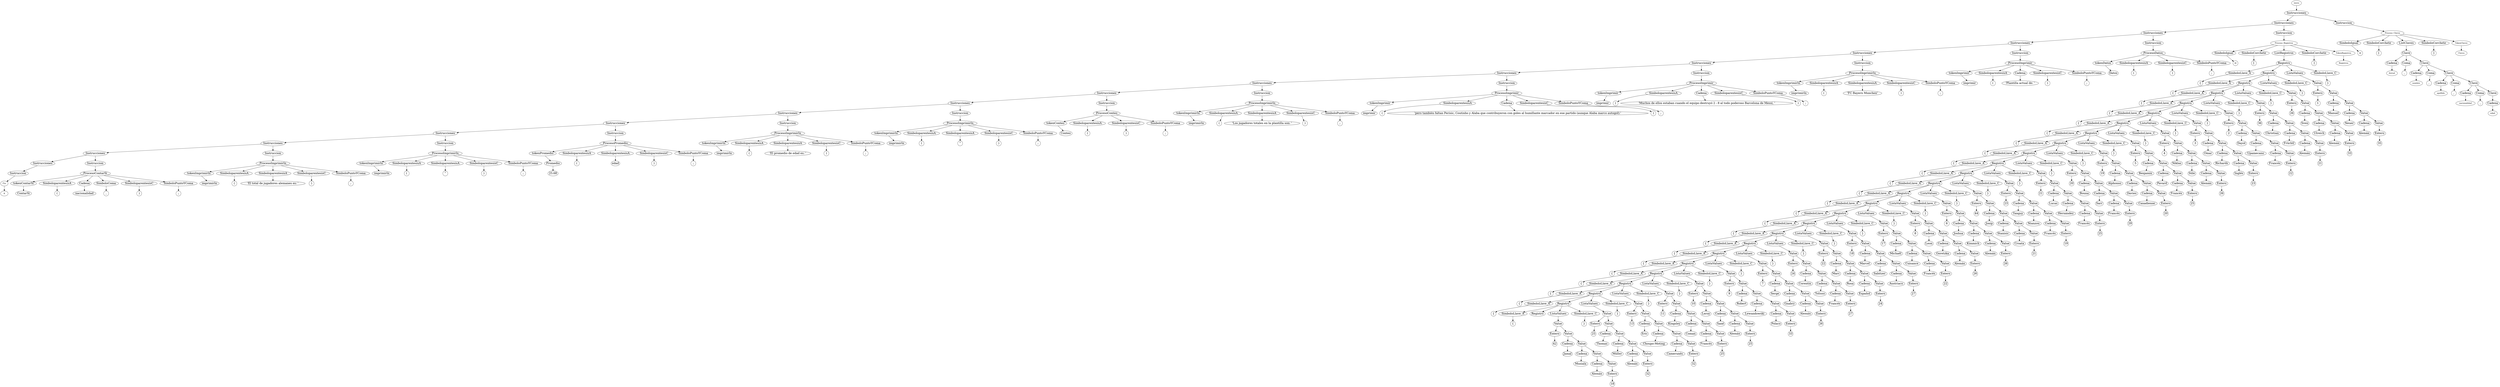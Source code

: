 digraph Arbol{
{
node [margin=0 fontsize=20 width=0.5 style=filleed]
Instrucciones0[label="Instrucciones"]
Instrucciones1[label="Instrucciones"]
Instruccion1[label="Instruccion"]
Simboloigual0[label="SimboloIgual"]
igual0[label="="]
SimboloCorchete0[label="SimboloCorchete"]
CorcheteA0[label="["]
ListClaves0[label="ListClaves"]
Clave0[label="Clave"]
Cadena0[label="Cadena"]
SimboloComa0[label="Coma"]
Coma0[label=","]
Clave1[label="Clave"]
Cadena1[label="Cadena"]
SimboloComa1[label="Coma"]
Coma1[label=","]
Clave2[label="Clave"]
Cadena2[label="Cadena"]
SimboloComa2[label="Coma"]
Coma2[label=","]
Clave3[label="Clave"]
Cadena3[label="Cadena"]
SimboloComa3[label="Coma"]
Coma3[label=","]
Clave4[label="Clave"]
Cadena4[label="Cadena"]
SimboloCorchete1[label="SimboloCorchete"]
CorcheteC1[label="]"]
Instrucciones2[label="Instrucciones"]
Instruccion2[label="Instruccion"]
Simboloigual1[label="SimboloIgual"]
igual1[label="="]
SimboloCorchete2[label="SimboloCorchete"]
CorcheteA2[label="["]
ListRegistros0[label="ListRegistros"]
Registro0[label="Registro"]
SimbolollaveA0[label="SimboloLlave_A"]
llaveA0[label="{"]
Registro1[label="Registro"]
listValues0[label="ListaValues"]
Value0[label="Value"]
Entero0[label="Entero"]
NumE0[label="1"]
Value1[label="Value"]
Cadena5[label="Cadena"]
CadenaTexto5[label="Manuel"]
Value2[label="Value"]
Cadena6[label="Cadena"]
CadenaTexto6[label="Neuer"]
Value3[label="Value"]
Cadena7[label="Cadena"]
CadenaTexto7[label="Alemán"]
Value4[label="Value"]
Entero1[label="Entero"]
NumE1[label="35"]
SimbolollaveC1[label="SimboloLlave_C"]
llaveC1[label="}"]
SimbolollaveA2[label="SimboloLlave_A"]
llaveA2[label="{"]
Registro2[label="Registro"]
listValues1[label="ListaValues"]
Value5[label="Value"]
Entero2[label="Entero"]
NumE2[label="26"]
Value6[label="Value"]
Cadena8[label="Cadena"]
CadenaTexto8[label="Sven"]
Value7[label="Value"]
Cadena9[label="Cadena"]
CadenaTexto9[label="Ulreich"]
Value8[label="Value"]
Cadena10[label="Cadena"]
CadenaTexto10[label="Alemán"]
Value9[label="Value"]
Entero3[label="Entero"]
NumE3[label="33"]
SimbolollaveC3[label="SimboloLlave_C"]
llaveC3[label="}"]
SimbolollaveA4[label="SimboloLlave_A"]
llaveA4[label="{"]
Registro3[label="Registro"]
listValues2[label="ListaValues"]
Value10[label="Value"]
Entero4[label="Entero"]
NumE4[label="36"]
Value11[label="Value"]
Cadena11[label="Cadena"]
CadenaTexto11[label="Christian"]
Value12[label="Value"]
Cadena12[label="Cadena"]
CadenaTexto12[label="Früchtl"]
Value13[label="Value"]
Cadena13[label="Cadena"]
CadenaTexto13[label="Alemán"]
Value14[label="Value"]
Entero5[label="Entero"]
NumE5[label="21"]
SimbolollaveC5[label="SimboloLlave_C"]
llaveC5[label="}"]
SimbolollaveA6[label="SimboloLlave_A"]
llaveA6[label="{"]
Registro4[label="Registro"]
listValues3[label="ListaValues"]
Value15[label="Value"]
Entero6[label="Entero"]
NumE6[label="2"]
Value16[label="Value"]
Cadena14[label="Cadena"]
CadenaTexto14[label="Dayot"]
Value17[label="Value"]
Cadena15[label="Cadena"]
CadenaTexto15[label="Upamecano"]
Value18[label="Value"]
Cadena16[label="Cadena"]
CadenaTexto16[label="Francés"]
Value19[label="Value"]
Entero7[label="Entero"]
NumE7[label="22"]
SimbolollaveC7[label="SimboloLlave_C"]
llaveC7[label="}"]
SimbolollaveA8[label="SimboloLlave_A"]
llaveA8[label="{"]
Registro5[label="Registro"]
listValues4[label="ListaValues"]
Value20[label="Value"]
Entero8[label="Entero"]
NumE8[label="3"]
Value21[label="Value"]
Cadena17[label="Cadena"]
CadenaTexto17[label="Omar"]
Value22[label="Value"]
Cadena18[label="Cadena"]
CadenaTexto18[label="Richards"]
Value23[label="Value"]
Cadena19[label="Cadena"]
CadenaTexto19[label="Inglés"]
Value24[label="Value"]
Entero9[label="Entero"]
NumE9[label="23"]
SimbolollaveC9[label="SimboloLlave_C"]
llaveC9[label="}"]
SimbolollaveA10[label="SimboloLlave_A"]
llaveA10[label="{"]
Registro6[label="Registro"]
listValues5[label="ListaValues"]
Value25[label="Value"]
Entero10[label="Entero"]
NumE10[label="4"]
Value26[label="Value"]
Cadena20[label="Cadena"]
CadenaTexto20[label="Niklas"]
Value27[label="Value"]
Cadena21[label="Cadena"]
CadenaTexto21[label="Süle"]
Value28[label="Value"]
Cadena22[label="Cadena"]
CadenaTexto22[label="Alemán"]
Value29[label="Value"]
Entero11[label="Entero"]
NumE11[label="26"]
SimbolollaveC11[label="SimboloLlave_C"]
llaveC11[label="}"]
SimbolollaveA12[label="SimboloLlave_A"]
llaveA12[label="{"]
Registro7[label="Registro"]
listValues6[label="ListaValues"]
Value30[label="Value"]
Entero12[label="Entero"]
NumE12[label="5"]
Value31[label="Value"]
Cadena23[label="Cadena"]
CadenaTexto23[label="Benjamin"]
Value32[label="Value"]
Cadena24[label="Cadena"]
CadenaTexto24[label="Pavard"]
Value33[label="Value"]
Cadena25[label="Cadena"]
CadenaTexto25[label="Francés"]
Value34[label="Value"]
Entero13[label="Entero"]
NumE13[label="25"]
SimbolollaveC13[label="SimboloLlave_C"]
llaveC13[label="}"]
SimbolollaveA14[label="SimboloLlave_A"]
llaveA14[label="{"]
Registro8[label="Registro"]
listValues7[label="ListaValues"]
Value35[label="Value"]
Entero14[label="Entero"]
NumE14[label="19"]
Value36[label="Value"]
Cadena26[label="Cadena"]
CadenaTexto26[label="Alphonso"]
Value37[label="Value"]
Cadena27[label="Cadena"]
CadenaTexto27[label="Davies"]
Value38[label="Value"]
Cadena28[label="Cadena"]
CadenaTexto28[label="Canadiense"]
Value39[label="Value"]
Entero15[label="Entero"]
NumE15[label="20"]
SimbolollaveC15[label="SimboloLlave_C"]
llaveC15[label="}"]
SimbolollaveA16[label="SimboloLlave_A"]
llaveA16[label="{"]
Registro9[label="Registro"]
listValues8[label="ListaValues"]
Value40[label="Value"]
Entero16[label="Entero"]
NumE16[label="20"]
Value41[label="Value"]
Cadena29[label="Cadena"]
CadenaTexto29[label="Bouna"]
Value42[label="Value"]
Cadena30[label="Cadena"]
CadenaTexto30[label="Sarr"]
Value43[label="Value"]
Cadena31[label="Cadena"]
CadenaTexto31[label="Francés"]
Value44[label="Value"]
Entero17[label="Entero"]
NumE17[label="29"]
SimbolollaveC17[label="SimboloLlave_C"]
llaveC17[label="}"]
SimbolollaveA18[label="SimboloLlave_A"]
llaveA18[label="{"]
Registro10[label="Registro"]
listValues9[label="ListaValues"]
Value45[label="Value"]
Entero18[label="Entero"]
NumE18[label="21"]
Value46[label="Value"]
Cadena32[label="Cadena"]
CadenaTexto32[label="Lucas"]
Value47[label="Value"]
Cadena33[label="Cadena"]
CadenaTexto33[label="Hernández"]
Value48[label="Value"]
Cadena34[label="Cadena"]
CadenaTexto34[label="Francés"]
Value49[label="Value"]
Entero19[label="Entero"]
NumE19[label="25"]
SimbolollaveC19[label="SimboloLlave_C"]
llaveC19[label="}"]
SimbolollaveA20[label="SimboloLlave_A"]
llaveA20[label="{"]
Registro11[label="Registro"]
listValues10[label="ListaValues"]
Value50[label="Value"]
Entero20[label="Entero"]
NumE20[label="23"]
Value51[label="Value"]
Cadena35[label="Cadena"]
CadenaTexto35[label="Tanguy"]
Value52[label="Value"]
Cadena36[label="Cadena"]
CadenaTexto36[label="Nianzou"]
Value53[label="Value"]
Cadena37[label="Cadena"]
CadenaTexto37[label="Francés"]
Value54[label="Value"]
Entero21[label="Entero"]
NumE21[label="19"]
SimbolollaveC21[label="SimboloLlave_C"]
llaveC21[label="}"]
SimbolollaveA22[label="SimboloLlave_A"]
llaveA22[label="{"]
Registro12[label="Registro"]
listValues11[label="ListaValues"]
Value55[label="Value"]
Entero22[label="Entero"]
NumE22[label="44"]
Value56[label="Value"]
Cadena38[label="Cadena"]
CadenaTexto38[label="Josip"]
Value57[label="Value"]
Cadena39[label="Cadena"]
CadenaTexto39[label="Stanisic"]
Value58[label="Value"]
Cadena40[label="Cadena"]
CadenaTexto40[label="Croata"]
Value59[label="Value"]
Entero23[label="Entero"]
NumE23[label="21"]
SimbolollaveC23[label="SimboloLlave_C"]
llaveC23[label="}"]
SimbolollaveA24[label="SimboloLlave_A"]
llaveA24[label="{"]
Registro13[label="Registro"]
listValues12[label="ListaValues"]
Value60[label="Value"]
Entero24[label="Entero"]
NumE24[label="6"]
Value61[label="Value"]
Cadena41[label="Cadena"]
CadenaTexto41[label="Joshua"]
Value62[label="Value"]
Cadena42[label="Cadena"]
CadenaTexto42[label="Kimmich"]
Value63[label="Value"]
Cadena43[label="Cadena"]
CadenaTexto43[label="Alemán"]
Value64[label="Value"]
Entero25[label="Entero"]
NumE25[label="26"]
SimbolollaveC25[label="SimboloLlave_C"]
llaveC25[label="}"]
SimbolollaveA26[label="SimboloLlave_A"]
llaveA26[label="{"]
Registro14[label="Registro"]
listValues13[label="ListaValues"]
Value65[label="Value"]
Entero26[label="Entero"]
NumE26[label="8"]
Value66[label="Value"]
Cadena44[label="Cadena"]
CadenaTexto44[label="Leon"]
Value67[label="Value"]
Cadena45[label="Cadena"]
CadenaTexto45[label="Goretzka"]
Value68[label="Value"]
Cadena46[label="Cadena"]
CadenaTexto46[label="Alemán"]
Value69[label="Value"]
Entero27[label="Entero"]
NumE27[label="26"]
SimbolollaveC27[label="SimboloLlave_C"]
llaveC27[label="}"]
SimbolollaveA28[label="SimboloLlave_A"]
llaveA28[label="{"]
Registro15[label="Registro"]
listValues14[label="ListaValues"]
Value70[label="Value"]
Entero28[label="Entero"]
NumE28[label="17"]
Value71[label="Value"]
Cadena47[label="Cadena"]
CadenaTexto47[label="Michaël"]
Value72[label="Value"]
Cadena48[label="Cadena"]
CadenaTexto48[label="Cuisance"]
Value73[label="Value"]
Cadena49[label="Cadena"]
CadenaTexto49[label="Francés"]
Value74[label="Value"]
Entero29[label="Entero"]
NumE29[label="22"]
SimbolollaveC29[label="SimboloLlave_C"]
llaveC29[label="}"]
SimbolollaveA30[label="SimboloLlave_A"]
llaveA30[label="{"]
Registro16[label="Registro"]
listValues15[label="ListaValues"]
Value75[label="Value"]
Entero30[label="Entero"]
NumE30[label="18"]
Value76[label="Value"]
Cadena50[label="Cadena"]
CadenaTexto50[label="Marcel"]
Value77[label="Value"]
Cadena51[label="Cadena"]
CadenaTexto51[label="Sabitzer"]
Value78[label="Value"]
Cadena52[label="Cadena"]
CadenaTexto52[label="Austriaco"]
Value79[label="Value"]
Entero31[label="Entero"]
NumE31[label="27"]
SimbolollaveC31[label="SimboloLlave_C"]
llaveC31[label="}"]
SimbolollaveA32[label="SimboloLlave_A"]
llaveA32[label="{"]
Registro17[label="Registro"]
listValues16[label="ListaValues"]
Value80[label="Value"]
Entero32[label="Entero"]
NumE32[label="22"]
Value81[label="Value"]
Cadena53[label="Cadena"]
CadenaTexto53[label="Marc"]
Value82[label="Value"]
Cadena54[label="Cadena"]
CadenaTexto54[label="Rosa"]
Value83[label="Value"]
Cadena55[label="Cadena"]
CadenaTexto55[label="Español"]
Value84[label="Value"]
Entero33[label="Entero"]
NumE33[label="24"]
SimbolollaveC33[label="SimboloLlave_C"]
llaveC33[label="}"]
SimbolollaveA34[label="SimboloLlave_A"]
llaveA34[label="{"]
Registro18[label="Registro"]
listValues17[label="ListaValues"]
Value85[label="Value"]
Entero34[label="Entero"]
NumE34[label="24"]
Value86[label="Value"]
Cadena56[label="Cadena"]
CadenaTexto56[label="Corentin"]
Value87[label="Value"]
Cadena57[label="Cadena"]
CadenaTexto57[label="Tolisso"]
Value88[label="Value"]
Cadena58[label="Cadena"]
CadenaTexto58[label="Francés"]
Value89[label="Value"]
Entero35[label="Entero"]
NumE35[label="27"]
SimbolollaveC35[label="SimboloLlave_C"]
llaveC35[label="}"]
SimbolollaveA36[label="SimboloLlave_A"]
llaveA36[label="{"]
Registro19[label="Registro"]
listValues18[label="ListaValues"]
Value90[label="Value"]
Entero36[label="Entero"]
NumE36[label="7"]
Value91[label="Value"]
Cadena59[label="Cadena"]
CadenaTexto59[label="Serge"]
Value92[label="Value"]
Cadena60[label="Cadena"]
CadenaTexto60[label="Gnabry"]
Value93[label="Value"]
Cadena61[label="Cadena"]
CadenaTexto61[label="Alemán"]
Value94[label="Value"]
Entero37[label="Entero"]
NumE37[label="26"]
SimbolollaveC37[label="SimboloLlave_C"]
llaveC37[label="}"]
SimbolollaveA38[label="SimboloLlave_A"]
llaveA38[label="{"]
Registro20[label="Registro"]
listValues19[label="ListaValues"]
Value95[label="Value"]
Entero38[label="Entero"]
NumE38[label="9"]
Value96[label="Value"]
Cadena62[label="Cadena"]
CadenaTexto62[label="Robert"]
Value97[label="Value"]
Cadena63[label="Cadena"]
CadenaTexto63[label="Lewandowski"]
Value98[label="Value"]
Cadena64[label="Cadena"]
CadenaTexto64[label="Polaco"]
Value99[label="Value"]
Entero39[label="Entero"]
NumE39[label="33"]
SimbolollaveC39[label="SimboloLlave_C"]
llaveC39[label="}"]
SimbolollaveA40[label="SimboloLlave_A"]
llaveA40[label="{"]
Registro21[label="Registro"]
listValues20[label="ListaValues"]
Value100[label="Value"]
Entero40[label="Entero"]
NumE40[label="10"]
Value101[label="Value"]
Cadena65[label="Cadena"]
CadenaTexto65[label="Leroy"]
Value102[label="Value"]
Cadena66[label="Cadena"]
CadenaTexto66[label="Sané"]
Value103[label="Value"]
Cadena67[label="Cadena"]
CadenaTexto67[label="Alemán"]
Value104[label="Value"]
Entero41[label="Entero"]
NumE41[label="25"]
SimbolollaveC41[label="SimboloLlave_C"]
llaveC41[label="}"]
SimbolollaveA42[label="SimboloLlave_A"]
llaveA42[label="{"]
Registro22[label="Registro"]
listValues21[label="ListaValues"]
Value105[label="Value"]
Entero42[label="Entero"]
NumE42[label="11"]
Value106[label="Value"]
Cadena68[label="Cadena"]
CadenaTexto68[label="Kingsley"]
Value107[label="Value"]
Cadena69[label="Cadena"]
CadenaTexto69[label="Coman"]
Value108[label="Value"]
Cadena70[label="Cadena"]
CadenaTexto70[label="Francés"]
Value109[label="Value"]
Entero43[label="Entero"]
NumE43[label="25"]
SimbolollaveC43[label="SimboloLlave_C"]
llaveC43[label="}"]
SimbolollaveA44[label="SimboloLlave_A"]
llaveA44[label="{"]
Registro23[label="Registro"]
listValues22[label="ListaValues"]
Value110[label="Value"]
Entero44[label="Entero"]
NumE44[label="13"]
Value111[label="Value"]
Cadena71[label="Cadena"]
CadenaTexto71[label="Eric"]
Value112[label="Value"]
Cadena72[label="Cadena"]
CadenaTexto72[label="Choupo-Moting"]
Value113[label="Value"]
Cadena73[label="Cadena"]
CadenaTexto73[label="Camerunés"]
Value114[label="Value"]
Entero45[label="Entero"]
NumE45[label="32"]
SimbolollaveC45[label="SimboloLlave_C"]
llaveC45[label="}"]
SimbolollaveA46[label="SimboloLlave_A"]
llaveA46[label="{"]
Registro24[label="Registro"]
listValues23[label="ListaValues"]
Value115[label="Value"]
Entero46[label="Entero"]
NumE46[label="25"]
Value116[label="Value"]
Cadena74[label="Cadena"]
CadenaTexto74[label="Thomas"]
Value117[label="Value"]
Cadena75[label="Cadena"]
CadenaTexto75[label="Müller"]
Value118[label="Value"]
Cadena76[label="Cadena"]
CadenaTexto76[label="Alemán"]
Value119[label="Value"]
Entero47[label="Entero"]
NumE47[label="32"]
SimbolollaveC47[label="SimboloLlave_C"]
llaveC47[label="}"]
SimbolollaveA48[label="SimboloLlave_A"]
llaveA48[label="{"]
Registro25[label="Registro"]
listValues24[label="ListaValues"]
Value120[label="Value"]
Entero48[label="Entero"]
NumE48[label="42"]
Value121[label="Value"]
Cadena77[label="Cadena"]
CadenaTexto77[label="Jamal"]
Value122[label="Value"]
Cadena78[label="Cadena"]
CadenaTexto78[label="Musiala"]
Value123[label="Value"]
Cadena79[label="Cadena"]
CadenaTexto79[label="Alemán"]
Value124[label="Value"]
Entero49[label="Entero"]
NumE49[label="18"]
SimbolollaveC49[label="SimboloLlave_C"]
llaveC49[label="}"]
SimboloCorchete3[label="SimboloCorchete"]
CorcheteC3[label="]"]
Instrucciones3[label="Instrucciones"]
Instruccion3[label="Instruccion"]
ProcesoDatos0[label="ProcesoDatos"]
tokenDatos0[label="tokenDatos"]
Datos0[label="Datos"]
SimboloparentesisA0[label="SimboloparentesisA"]
parentesisA0[label="("]
SimboloparentesisC1[label="SimboloparentesisC"]
parentesisC1[label=")"]
SimboloPuntoyComa2[label="SimboloPuntoYComa"]
puntoYComa2[label=";"]
Instrucciones4[label="Instrucciones"]
Instruccion4[label="Instruccion"]
ProcesoImprimir1[label="ProcesoImprimir"]
tokenImprimir1[label="tokenImprimir"]
imprimir1[label="imprimir"]
SimboloparentesisA2[label="SimboloparentesisA"]
parentesisA2[label="("]
Cadena80[label="Cadena"]
CadenaText80[label="'Plantilla actual de: '"]
SimboloparentesisC3[label="SimboloparentesisC"]
parentesisC3[label=")"]
SimboloPuntoyComa3[label="SimboloPuntoYComa"]
puntoYComa3[label=";"]
Instrucciones5[label="Instrucciones"]
Instruccion5[label="Instruccion"]
ProcesoImprimirln2[label="ProcesoImprimirln"]
tokenImprimirln2[label="tokenImprimirln"]
imprimirln2[label="imprimirln"]
SimboloparentesisA4[label="SimboloparentesisA"]
parentesisA4[label="("]
Cadena81[label="SimboloparentesisA"]
CadenaText81[label="'FC Bayern Munchen'"]
SimboloparentesisC5[label="SimboloparentesisC"]
parentesisC5[label=")"]
SimboloPuntoyComa4[label="SimboloPuntoYComa"]
puntoYComa4[label=";"]
Instrucciones6[label="Instrucciones"]
Instruccion6[label="Instruccion"]
ProcesoImprimir3[label="ProcesoImprimir"]
tokenImprimir3[label="tokenImprimir"]
imprimir3[label="imprimir"]
SimboloparentesisA6[label="SimboloparentesisA"]
parentesisA6[label="("]
Cadena82[label="Cadena"]
CadenaText82[label="'Muchos de ellos estaban cuando el equipo destruyó 2 - 8 al todo poderoso Barcelona de Messi, '"]
SimboloparentesisC7[label="SimboloparentesisC"]
parentesisC7[label=")"]
SimboloPuntoyComa5[label="SimboloPuntoYComa"]
puntoYComa5[label=";"]
Instrucciones7[label="Instrucciones"]
Instruccion7[label="Instruccion"]
ProcesoImprimir4[label="ProcesoImprimir"]
tokenImprimir4[label="tokenImprimir"]
imprimir4[label="imprimir"]
SimboloparentesisA8[label="SimboloparentesisA"]
parentesisA8[label="("]
Cadena83[label="Cadena"]
CadenaText83[label="'pero también faltan Perisic, Coutinho y Alaba que contribuyeron con goles al humillante marcador en ese partido (aunque Alaba marco autogol).'"]
SimboloparentesisC9[label="SimboloparentesisC"]
parentesisC9[label=")"]
SimboloPuntoyComa6[label="SimboloPuntoYComa"]
puntoYComa6[label=";"]
Instrucciones8[label="Instrucciones"]
Instruccion8[label="Instruccion"]
ProcesoImprimirln5[label="ProcesoImprimirln"]
tokenImprimirln5[label="tokenImprimirln"]
imprimirln5[label="imprimirln"]
SimboloparentesisA10[label="SimboloparentesisA"]
parentesisA10[label="("]
Cadena84[label="SimboloparentesisA"]
CadenaText84[label="'Los jugadores totales en la plantilla son: '"]
SimboloparentesisC11[label="SimboloparentesisC"]
parentesisC11[label=")"]
SimboloPuntoyComa7[label="SimboloPuntoYComa"]
puntoYComa7[label=";"]
Instrucciones9[label="Instrucciones"]
Instruccion9[label="Instruccion"]
ProcesoConteo6[label="ProcesoConteo"]
tokenConteo6[label="tokenConteo"]
Conteo6[label="Conteo"]
SimboloparentesisA12[label="SimboloparentesisA"]
parentesisA12[label="("]
SimboloparentesisC13[label="SimboloparentesisC"]
parentesisC13[label=")"]
SimboloPuntoyComa8[label="SimboloPuntoYComa"]
puntoYComa8[label=";"]
Instrucciones10[label="Instrucciones"]
Instruccion10[label="Instruccion"]
ProcesoImprimirln7[label="ProcesoImprimirln"]
tokenImprimirln7[label="tokenImprimirln"]
imprimirln7[label="imprimirln"]
SimboloparentesisA14[label="SimboloparentesisA"]
parentesisA14[label="("]
Cadena85[label="SimboloparentesisA"]
CadenaText85[label="''"]
SimboloparentesisC15[label="SimboloparentesisC"]
parentesisC15[label=")"]
SimboloPuntoyComa9[label="SimboloPuntoYComa"]
puntoYComa9[label=";"]
Instrucciones11[label="Instrucciones"]
Instruccion11[label="Instruccion"]
ProcesoImprimirln8[label="ProcesoImprimirln"]
tokenImprimirln8[label="tokenImprimirln"]
imprimirln8[label="imprimirln"]
SimboloparentesisA16[label="SimboloparentesisA"]
parentesisA16[label="("]
Cadena86[label="SimboloparentesisA"]
CadenaText86[label="'El promedio de edad es: '"]
SimboloparentesisC17[label="SimboloparentesisC"]
parentesisC17[label=")"]
SimboloPuntoyComa10[label="SimboloPuntoYComa"]
puntoYComa10[label=";"]
Instrucciones12[label="Instrucciones"]
Instruccion12[label="Instruccion"]
ProcesoPromedio9[label="ProcesoPromedio"]
tokenPromedio9[label="tokenPromedio"]
Promedio9[label="Promedio"]
SimboloparentesisA18[label="SimboloparentesisA"]
parentesisA18[label="("]
Cadena87[label="SimboloparentesisA"]
CadenaText87[label="edad"]
SimboloparentesisC19[label="SimboloparentesisC"]
parentesisC19[label=")"]
SimboloPuntoyComa11[label="SimboloPuntoYComa"]
puntoYComa11[label=";"]
PromedioCampo0[label="25.68"]
Instrucciones13[label="Instrucciones"]
Instruccion13[label="Instruccion"]
ProcesoImprimirln10[label="ProcesoImprimirln"]
tokenImprimirln10[label="tokenImprimirln"]
imprimirln10[label="imprimirln"]
SimboloparentesisA20[label="SimboloparentesisA"]
parentesisA20[label="("]
Cadena88[label="SimboloparentesisA"]
CadenaText88[label="''"]
SimboloparentesisC21[label="SimboloparentesisC"]
parentesisC21[label=")"]
SimboloPuntoyComa12[label="SimboloPuntoYComa"]
puntoYComa12[label=";"]
Instrucciones14[label="Instrucciones"]
Instruccion14[label="Instruccion"]
ProcesoImprimirln11[label="ProcesoImprimirln"]
tokenImprimirln11[label="tokenImprimirln"]
imprimirln11[label="imprimirln"]
SimboloparentesisA22[label="SimboloparentesisA"]
parentesisA22[label="("]
Cadena89[label="SimboloparentesisA"]
CadenaText89[label="'El total de jugadores alemanes es: '"]
SimboloparentesisC23[label="SimboloparentesisC"]
parentesisC23[label=")"]
SimboloPuntoyComa13[label="SimboloPuntoYComa"]
puntoYComa13[label=";"]
Instrucciones15[label="Instrucciones"]
Instruccion15[label="Instruccion"]
ProcesoContarSi12[label="ProcesoContarSi"]
tokenContarSi12[label="tokenContarSi"]
ContarSi12[label="ContarSi"]
SimboloparentesisA24[label="SimboloparentesisA"]
parentesisA24[label="("]
Cadena90[label="Cadena"]
CadenaText90[label="nacionalidad"]
SimboloComa4[label="SimboloComa"]
Coma4[label=","]
SimboloparentesisC25[label="SimboloparentesisC"]
parentesisC25[label=")"]
SimboloPuntoyComa14[label="SimboloPuntoYComa"]
puntoYComa14[label=";"]
Instruccion16[label="Instruccion"]
}inicio->Instrucciones0
Instrucciones0-> Instruccion1
Instruccion1->Proceso_Claves
Proceso_Claves-> TokenClaves
TokenClaves-> Claves
Proceso_Claves-> Simboloigual0
Simboloigual0->igual0
Proceso_Claves-> SimboloCorchete0->CorcheteA0
Proceso_Claves-> ListClaves0
ListClaves0->Clave0
Clave0->Cadena0->dorsal
Clave0-> SimboloComa0-> Coma0
Clave0->Clave1
Clave1->Cadena1->nombre
Clave1-> SimboloComa1-> Coma1
Clave1->Clave2
Clave2->Cadena2->apellido
Clave2-> SimboloComa2-> Coma2
Clave2->Clave3
Clave3->Cadena3->nacionalidad
Clave3-> SimboloComa3-> Coma3
Clave3->Clave4
Clave4->Cadena4->edad
Proceso_Claves-> SimboloCorchete1->CorcheteC1
Instrucciones0-> Instrucciones1
Instrucciones1-> Instruccion2
Instruccion2->Proceso_Registros
Proceso_Registros-> TokenRegistros
TokenRegistros-> Registros
Proceso_Registros-> Simboloigual1
Simboloigual1->igual1
Proceso_Registros-> SimboloCorchete2->CorcheteA2
Proceso_Registros-> ListRegistros0
ListRegistros0->Registro0
Registro0->SimbolollaveA0->llaveA0
Registro0->listValues0->Value0
Value0->Entero0->NumE0
Value0-> Value1
Value1->Cadena5->CadenaTexto5
Value1-> Value2
Value2->Cadena6->CadenaTexto6
Value2-> Value3
Value3->Cadena7->CadenaTexto7
Value3-> Value4
Value4->Entero1->NumE1
Registro0->SimbolollaveC1->llaveC1
Registro0-> Registro1
Registro1->SimbolollaveA2->llaveA2
Registro1->listValues1->Value5
Value5->Entero2->NumE2
Value5-> Value6
Value6->Cadena8->CadenaTexto8
Value6-> Value7
Value7->Cadena9->CadenaTexto9
Value7-> Value8
Value8->Cadena10->CadenaTexto10
Value8-> Value9
Value9->Entero3->NumE3
Registro1->SimbolollaveC3->llaveC3
Registro1-> Registro2
Registro2->SimbolollaveA4->llaveA4
Registro2->listValues2->Value10
Value10->Entero4->NumE4
Value10-> Value11
Value11->Cadena11->CadenaTexto11
Value11-> Value12
Value12->Cadena12->CadenaTexto12
Value12-> Value13
Value13->Cadena13->CadenaTexto13
Value13-> Value14
Value14->Entero5->NumE5
Registro2->SimbolollaveC5->llaveC5
Registro2-> Registro3
Registro3->SimbolollaveA6->llaveA6
Registro3->listValues3->Value15
Value15->Entero6->NumE6
Value15-> Value16
Value16->Cadena14->CadenaTexto14
Value16-> Value17
Value17->Cadena15->CadenaTexto15
Value17-> Value18
Value18->Cadena16->CadenaTexto16
Value18-> Value19
Value19->Entero7->NumE7
Registro3->SimbolollaveC7->llaveC7
Registro3-> Registro4
Registro4->SimbolollaveA8->llaveA8
Registro4->listValues4->Value20
Value20->Entero8->NumE8
Value20-> Value21
Value21->Cadena17->CadenaTexto17
Value21-> Value22
Value22->Cadena18->CadenaTexto18
Value22-> Value23
Value23->Cadena19->CadenaTexto19
Value23-> Value24
Value24->Entero9->NumE9
Registro4->SimbolollaveC9->llaveC9
Registro4-> Registro5
Registro5->SimbolollaveA10->llaveA10
Registro5->listValues5->Value25
Value25->Entero10->NumE10
Value25-> Value26
Value26->Cadena20->CadenaTexto20
Value26-> Value27
Value27->Cadena21->CadenaTexto21
Value27-> Value28
Value28->Cadena22->CadenaTexto22
Value28-> Value29
Value29->Entero11->NumE11
Registro5->SimbolollaveC11->llaveC11
Registro5-> Registro6
Registro6->SimbolollaveA12->llaveA12
Registro6->listValues6->Value30
Value30->Entero12->NumE12
Value30-> Value31
Value31->Cadena23->CadenaTexto23
Value31-> Value32
Value32->Cadena24->CadenaTexto24
Value32-> Value33
Value33->Cadena25->CadenaTexto25
Value33-> Value34
Value34->Entero13->NumE13
Registro6->SimbolollaveC13->llaveC13
Registro6-> Registro7
Registro7->SimbolollaveA14->llaveA14
Registro7->listValues7->Value35
Value35->Entero14->NumE14
Value35-> Value36
Value36->Cadena26->CadenaTexto26
Value36-> Value37
Value37->Cadena27->CadenaTexto27
Value37-> Value38
Value38->Cadena28->CadenaTexto28
Value38-> Value39
Value39->Entero15->NumE15
Registro7->SimbolollaveC15->llaveC15
Registro7-> Registro8
Registro8->SimbolollaveA16->llaveA16
Registro8->listValues8->Value40
Value40->Entero16->NumE16
Value40-> Value41
Value41->Cadena29->CadenaTexto29
Value41-> Value42
Value42->Cadena30->CadenaTexto30
Value42-> Value43
Value43->Cadena31->CadenaTexto31
Value43-> Value44
Value44->Entero17->NumE17
Registro8->SimbolollaveC17->llaveC17
Registro8-> Registro9
Registro9->SimbolollaveA18->llaveA18
Registro9->listValues9->Value45
Value45->Entero18->NumE18
Value45-> Value46
Value46->Cadena32->CadenaTexto32
Value46-> Value47
Value47->Cadena33->CadenaTexto33
Value47-> Value48
Value48->Cadena34->CadenaTexto34
Value48-> Value49
Value49->Entero19->NumE19
Registro9->SimbolollaveC19->llaveC19
Registro9-> Registro10
Registro10->SimbolollaveA20->llaveA20
Registro10->listValues10->Value50
Value50->Entero20->NumE20
Value50-> Value51
Value51->Cadena35->CadenaTexto35
Value51-> Value52
Value52->Cadena36->CadenaTexto36
Value52-> Value53
Value53->Cadena37->CadenaTexto37
Value53-> Value54
Value54->Entero21->NumE21
Registro10->SimbolollaveC21->llaveC21
Registro10-> Registro11
Registro11->SimbolollaveA22->llaveA22
Registro11->listValues11->Value55
Value55->Entero22->NumE22
Value55-> Value56
Value56->Cadena38->CadenaTexto38
Value56-> Value57
Value57->Cadena39->CadenaTexto39
Value57-> Value58
Value58->Cadena40->CadenaTexto40
Value58-> Value59
Value59->Entero23->NumE23
Registro11->SimbolollaveC23->llaveC23
Registro11-> Registro12
Registro12->SimbolollaveA24->llaveA24
Registro12->listValues12->Value60
Value60->Entero24->NumE24
Value60-> Value61
Value61->Cadena41->CadenaTexto41
Value61-> Value62
Value62->Cadena42->CadenaTexto42
Value62-> Value63
Value63->Cadena43->CadenaTexto43
Value63-> Value64
Value64->Entero25->NumE25
Registro12->SimbolollaveC25->llaveC25
Registro12-> Registro13
Registro13->SimbolollaveA26->llaveA26
Registro13->listValues13->Value65
Value65->Entero26->NumE26
Value65-> Value66
Value66->Cadena44->CadenaTexto44
Value66-> Value67
Value67->Cadena45->CadenaTexto45
Value67-> Value68
Value68->Cadena46->CadenaTexto46
Value68-> Value69
Value69->Entero27->NumE27
Registro13->SimbolollaveC27->llaveC27
Registro13-> Registro14
Registro14->SimbolollaveA28->llaveA28
Registro14->listValues14->Value70
Value70->Entero28->NumE28
Value70-> Value71
Value71->Cadena47->CadenaTexto47
Value71-> Value72
Value72->Cadena48->CadenaTexto48
Value72-> Value73
Value73->Cadena49->CadenaTexto49
Value73-> Value74
Value74->Entero29->NumE29
Registro14->SimbolollaveC29->llaveC29
Registro14-> Registro15
Registro15->SimbolollaveA30->llaveA30
Registro15->listValues15->Value75
Value75->Entero30->NumE30
Value75-> Value76
Value76->Cadena50->CadenaTexto50
Value76-> Value77
Value77->Cadena51->CadenaTexto51
Value77-> Value78
Value78->Cadena52->CadenaTexto52
Value78-> Value79
Value79->Entero31->NumE31
Registro15->SimbolollaveC31->llaveC31
Registro15-> Registro16
Registro16->SimbolollaveA32->llaveA32
Registro16->listValues16->Value80
Value80->Entero32->NumE32
Value80-> Value81
Value81->Cadena53->CadenaTexto53
Value81-> Value82
Value82->Cadena54->CadenaTexto54
Value82-> Value83
Value83->Cadena55->CadenaTexto55
Value83-> Value84
Value84->Entero33->NumE33
Registro16->SimbolollaveC33->llaveC33
Registro16-> Registro17
Registro17->SimbolollaveA34->llaveA34
Registro17->listValues17->Value85
Value85->Entero34->NumE34
Value85-> Value86
Value86->Cadena56->CadenaTexto56
Value86-> Value87
Value87->Cadena57->CadenaTexto57
Value87-> Value88
Value88->Cadena58->CadenaTexto58
Value88-> Value89
Value89->Entero35->NumE35
Registro17->SimbolollaveC35->llaveC35
Registro17-> Registro18
Registro18->SimbolollaveA36->llaveA36
Registro18->listValues18->Value90
Value90->Entero36->NumE36
Value90-> Value91
Value91->Cadena59->CadenaTexto59
Value91-> Value92
Value92->Cadena60->CadenaTexto60
Value92-> Value93
Value93->Cadena61->CadenaTexto61
Value93-> Value94
Value94->Entero37->NumE37
Registro18->SimbolollaveC37->llaveC37
Registro18-> Registro19
Registro19->SimbolollaveA38->llaveA38
Registro19->listValues19->Value95
Value95->Entero38->NumE38
Value95-> Value96
Value96->Cadena62->CadenaTexto62
Value96-> Value97
Value97->Cadena63->CadenaTexto63
Value97-> Value98
Value98->Cadena64->CadenaTexto64
Value98-> Value99
Value99->Entero39->NumE39
Registro19->SimbolollaveC39->llaveC39
Registro19-> Registro20
Registro20->SimbolollaveA40->llaveA40
Registro20->listValues20->Value100
Value100->Entero40->NumE40
Value100-> Value101
Value101->Cadena65->CadenaTexto65
Value101-> Value102
Value102->Cadena66->CadenaTexto66
Value102-> Value103
Value103->Cadena67->CadenaTexto67
Value103-> Value104
Value104->Entero41->NumE41
Registro20->SimbolollaveC41->llaveC41
Registro20-> Registro21
Registro21->SimbolollaveA42->llaveA42
Registro21->listValues21->Value105
Value105->Entero42->NumE42
Value105-> Value106
Value106->Cadena68->CadenaTexto68
Value106-> Value107
Value107->Cadena69->CadenaTexto69
Value107-> Value108
Value108->Cadena70->CadenaTexto70
Value108-> Value109
Value109->Entero43->NumE43
Registro21->SimbolollaveC43->llaveC43
Registro21-> Registro22
Registro22->SimbolollaveA44->llaveA44
Registro22->listValues22->Value110
Value110->Entero44->NumE44
Value110-> Value111
Value111->Cadena71->CadenaTexto71
Value111-> Value112
Value112->Cadena72->CadenaTexto72
Value112-> Value113
Value113->Cadena73->CadenaTexto73
Value113-> Value114
Value114->Entero45->NumE45
Registro22->SimbolollaveC45->llaveC45
Registro22-> Registro23
Registro23->SimbolollaveA46->llaveA46
Registro23->listValues23->Value115
Value115->Entero46->NumE46
Value115-> Value116
Value116->Cadena74->CadenaTexto74
Value116-> Value117
Value117->Cadena75->CadenaTexto75
Value117-> Value118
Value118->Cadena76->CadenaTexto76
Value118-> Value119
Value119->Entero47->NumE47
Registro23->SimbolollaveC47->llaveC47
Registro23-> Registro24
Registro24->SimbolollaveA48->llaveA48
Registro24->listValues24->Value120
Value120->Entero48->NumE48
Value120-> Value121
Value121->Cadena77->CadenaTexto77
Value121-> Value122
Value122->Cadena78->CadenaTexto78
Value122-> Value123
Value123->Cadena79->CadenaTexto79
Value123-> Value124
Value124->Entero49->NumE49
Registro24->SimbolollaveC49->llaveC49
Registro24-> Registro25
Proceso_Registros-> SimboloCorchete3->CorcheteC3
Instrucciones1-> Instrucciones2
Instrucciones2-> Instruccion3
Instruccion3->ProcesoDatos0
ProcesoDatos0->tokenDatos0->Datos0
ProcesoDatos0->SimboloparentesisA0->parentesisA0
ProcesoDatos0->SimboloparentesisC1->parentesisC1
ProcesoDatos0->SimboloPuntoyComa2->puntoYComa2
Instrucciones2-> Instrucciones3
Instrucciones3-> Instruccion4
Instruccion4->ProcesoImprimir1
ProcesoImprimir1->tokenImprimir1->imprimir1
ProcesoImprimir1->SimboloparentesisA2->parentesisA2
ProcesoImprimir1->Cadena80->CadenaText80
ProcesoImprimir1->SimboloparentesisC3->parentesisC3
ProcesoImprimir1->SimboloPuntoyComa3->puntoYComa3
Instrucciones3-> Instrucciones4
Instrucciones4-> Instruccion5
Instruccion5->ProcesoImprimirln2
ProcesoImprimirln2->tokenImprimirln2->imprimirln2
ProcesoImprimirln2->SimboloparentesisA4->parentesisA4
ProcesoImprimirln2->Cadena81->CadenaText81
ProcesoImprimirln2->SimboloparentesisC5->parentesisC5
ProcesoImprimirln2->SimboloPuntoyComa4->puntoYComa4
Instrucciones4-> Instrucciones5
Instrucciones5-> Instruccion6
Instruccion6->ProcesoImprimir3
ProcesoImprimir3->tokenImprimir3->imprimir3
ProcesoImprimir3->SimboloparentesisA6->parentesisA6
ProcesoImprimir3->Cadena82->CadenaText82
ProcesoImprimir3->SimboloparentesisC7->parentesisC7
ProcesoImprimir3->SimboloPuntoyComa5->puntoYComa5
Instrucciones5-> Instrucciones6
Instrucciones6-> Instruccion7
Instruccion7->ProcesoImprimir4
ProcesoImprimir4->tokenImprimir4->imprimir4
ProcesoImprimir4->SimboloparentesisA8->parentesisA8
ProcesoImprimir4->Cadena83->CadenaText83
ProcesoImprimir4->SimboloparentesisC9->parentesisC9
ProcesoImprimir4->SimboloPuntoyComa6->puntoYComa6
Instrucciones6-> Instrucciones7
Instrucciones7-> Instruccion8
Instruccion8->ProcesoImprimirln5
ProcesoImprimirln5->tokenImprimirln5->imprimirln5
ProcesoImprimirln5->SimboloparentesisA10->parentesisA10
ProcesoImprimirln5->Cadena84->CadenaText84
ProcesoImprimirln5->SimboloparentesisC11->parentesisC11
ProcesoImprimirln5->SimboloPuntoyComa7->puntoYComa7
Instrucciones7-> Instrucciones8
Instrucciones8-> Instruccion9
Instruccion9->ProcesoConteo6
ProcesoConteo6->tokenConteo6->Conteo6
ProcesoConteo6->SimboloparentesisA12->parentesisA12
ProcesoConteo6->SimboloparentesisC13->parentesisC13
ProcesoConteo6->SimboloPuntoyComa8->puntoYComa8
Instrucciones8-> Instrucciones9
Instrucciones9-> Instruccion10
Instruccion10->ProcesoImprimirln7
ProcesoImprimirln7->tokenImprimirln7->imprimirln7
ProcesoImprimirln7->SimboloparentesisA14->parentesisA14
ProcesoImprimirln7->Cadena85->CadenaText85
ProcesoImprimirln7->SimboloparentesisC15->parentesisC15
ProcesoImprimirln7->SimboloPuntoyComa9->puntoYComa9
Instrucciones9-> Instrucciones10
Instrucciones10-> Instruccion11
Instruccion11->ProcesoImprimirln8
ProcesoImprimirln8->tokenImprimirln8->imprimirln8
ProcesoImprimirln8->SimboloparentesisA16->parentesisA16
ProcesoImprimirln8->Cadena86->CadenaText86
ProcesoImprimirln8->SimboloparentesisC17->parentesisC17
ProcesoImprimirln8->SimboloPuntoyComa10->puntoYComa10
Instrucciones10-> Instrucciones11
Instrucciones11-> Instruccion12
Instruccion12->ProcesoPromedio9
ProcesoPromedio9->tokenPromedio9->Promedio9
ProcesoPromedio9->SimboloparentesisA18->parentesisA18
ProcesoPromedio9->Cadena87->CadenaText87
ProcesoPromedio9->SimboloparentesisC19->parentesisC19
ProcesoPromedio9->SimboloPuntoyComa11->puntoYComa11
Promedio9->PromedioCampo0
Instrucciones11-> Instrucciones12
Instrucciones12-> Instruccion13
Instruccion13->ProcesoImprimirln10
ProcesoImprimirln10->tokenImprimirln10->imprimirln10
ProcesoImprimirln10->SimboloparentesisA20->parentesisA20
ProcesoImprimirln10->Cadena88->CadenaText88
ProcesoImprimirln10->SimboloparentesisC21->parentesisC21
ProcesoImprimirln10->SimboloPuntoyComa12->puntoYComa12
Instrucciones12-> Instrucciones13
Instrucciones13-> Instruccion14
Instruccion14->ProcesoImprimirln11
ProcesoImprimirln11->tokenImprimirln11->imprimirln11
ProcesoImprimirln11->SimboloparentesisA22->parentesisA22
ProcesoImprimirln11->Cadena89->CadenaText89
ProcesoImprimirln11->SimboloparentesisC23->parentesisC23
ProcesoImprimirln11->SimboloPuntoyComa13->puntoYComa13
Instrucciones13-> Instrucciones14
Instrucciones14-> Instruccion15
Instruccion15->ProcesoContarSi12
ProcesoContarSi12->tokenContarSi12->ContarSi12
ProcesoContarSi12->SimboloparentesisA24->parentesisA24
ProcesoContarSi12->Cadena90->CadenaText90
ProcesoContarSi12->SimboloComa4->Coma4
ProcesoContarSi12->SimboloparentesisC25->parentesisC25
ProcesoContarSi12->SimboloPuntoyComa14->puntoYComa14
Instrucciones14-> Instrucciones15
Instrucciones15-> Instruccion16->Fin->"$"
}